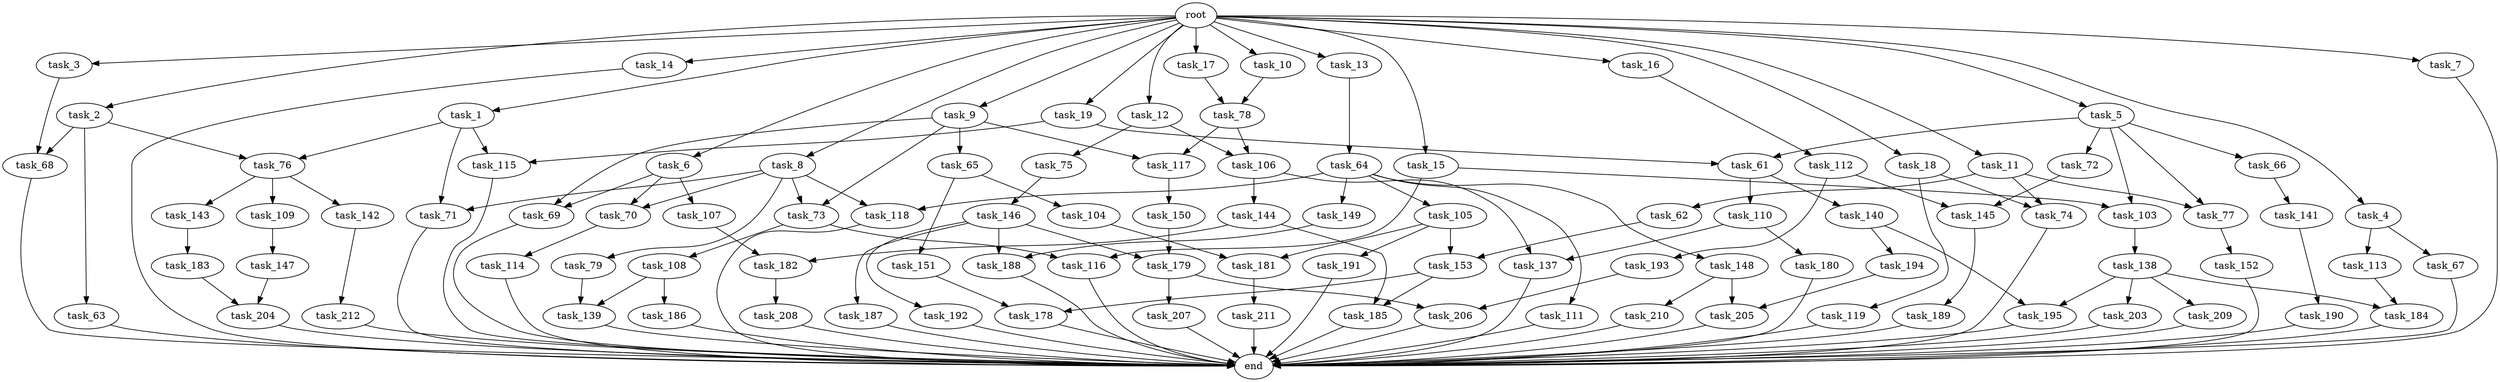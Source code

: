 digraph G {
  task_142 [size="695784701.952000"];
  task_149 [size="695784701.952000"];
  task_192 [size="549755813.888000"];
  task_207 [size="34359738.368000"];
  task_16 [size="1.024000"];
  task_212 [size="77309411.328000"];
  task_115 [size="455266533.376000"];
  task_19 [size="1.024000"];
  task_12 [size="1.024000"];
  task_190 [size="214748364.800000"];
  task_119 [size="549755813.888000"];
  task_114 [size="695784701.952000"];
  task_11 [size="1.024000"];
  task_113 [size="858993459.200000"];
  task_68 [size="936302870.528000"];
  task_117 [size="249108103.168000"];
  task_145 [size="111669149.696000"];
  task_151 [size="77309411.328000"];
  task_66 [size="549755813.888000"];
  task_62 [size="214748364.800000"];
  task_14 [size="1.024000"];
  task_1 [size="1.024000"];
  task_108 [size="77309411.328000"];
  task_13 [size="1.024000"];
  task_6 [size="1.024000"];
  task_79 [size="34359738.368000"];
  task_72 [size="549755813.888000"];
  task_63 [size="858993459.200000"];
  task_187 [size="549755813.888000"];
  task_148 [size="695784701.952000"];
  task_180 [size="420906795.008000"];
  root [size="0.000000"];
  task_104 [size="77309411.328000"];
  task_7 [size="1.024000"];
  task_74 [size="764504178.688000"];
  task_118 [size="730144440.320000"];
  task_18 [size="1.024000"];
  task_152 [size="137438953.472000"];
  task_143 [size="695784701.952000"];
  task_106 [size="171798691.840000"];
  task_203 [size="34359738.368000"];
  task_189 [size="77309411.328000"];
  task_147 [size="420906795.008000"];
  task_77 [size="764504178.688000"];
  task_210 [size="34359738.368000"];
  task_195 [size="343597383.680000"];
  task_2 [size="1.024000"];
  task_110 [size="695784701.952000"];
  task_179 [size="970662608.896000"];
  task_4 [size="1.024000"];
  task_103 [size="627065225.216000"];
  task_69 [size="764504178.688000"];
  task_191 [size="137438953.472000"];
  task_182 [size="171798691.840000"];
  task_112 [size="137438953.472000"];
  task_65 [size="214748364.800000"];
  task_137 [size="841813590.016000"];
  task_73 [size="249108103.168000"];
  task_76 [size="1279900254.208000"];
  task_188 [size="1099511627.776000"];
  task_61 [size="584115552.256000"];
  task_208 [size="695784701.952000"];
  task_10 [size="1.024000"];
  task_111 [size="695784701.952000"];
  task_141 [size="77309411.328000"];
  task_186 [size="309237645.312000"];
  task_178 [size="635655159.808000"];
  task_184 [size="343597383.680000"];
  task_153 [size="352187318.272000"];
  task_75 [size="137438953.472000"];
  task_64 [size="34359738.368000"];
  task_15 [size="1.024000"];
  end [size="0.000000"];
  task_150 [size="77309411.328000"];
  task_211 [size="34359738.368000"];
  task_185 [size="352187318.272000"];
  task_70 [size="584115552.256000"];
  task_193 [size="34359738.368000"];
  task_78 [size="386547056.640000"];
  task_3 [size="1.024000"];
  task_181 [size="558345748.480000"];
  task_183 [size="695784701.952000"];
  task_71 [size="455266533.376000"];
  task_144 [size="420906795.008000"];
  task_105 [size="695784701.952000"];
  task_194 [size="309237645.312000"];
  task_109 [size="695784701.952000"];
  task_140 [size="695784701.952000"];
  task_8 [size="1.024000"];
  task_9 [size="1.024000"];
  task_5 [size="1.024000"];
  task_67 [size="858993459.200000"];
  task_138 [size="420906795.008000"];
  task_209 [size="34359738.368000"];
  task_146 [size="695784701.952000"];
  task_17 [size="1.024000"];
  task_204 [size="996432412.672000"];
  task_107 [size="549755813.888000"];
  task_139 [size="523986010.112000"];
  task_205 [size="893353197.568000"];
  task_116 [size="154618822.656000"];
  task_206 [size="249108103.168000"];

  task_142 -> task_212 [size="75497472.000000"];
  task_149 -> task_188 [size="536870912.000000"];
  task_192 -> end [size="1.000000"];
  task_207 -> end [size="1.000000"];
  task_16 -> task_112 [size="134217728.000000"];
  task_212 -> end [size="1.000000"];
  task_115 -> end [size="1.000000"];
  task_19 -> task_61 [size="33554432.000000"];
  task_19 -> task_115 [size="33554432.000000"];
  task_12 -> task_75 [size="134217728.000000"];
  task_12 -> task_106 [size="134217728.000000"];
  task_190 -> end [size="1.000000"];
  task_119 -> end [size="1.000000"];
  task_114 -> end [size="1.000000"];
  task_11 -> task_74 [size="209715200.000000"];
  task_11 -> task_62 [size="209715200.000000"];
  task_11 -> task_77 [size="209715200.000000"];
  task_113 -> task_184 [size="301989888.000000"];
  task_68 -> end [size="1.000000"];
  task_117 -> task_150 [size="75497472.000000"];
  task_145 -> task_189 [size="75497472.000000"];
  task_151 -> task_178 [size="411041792.000000"];
  task_66 -> task_141 [size="75497472.000000"];
  task_62 -> task_153 [size="209715200.000000"];
  task_14 -> end [size="1.000000"];
  task_1 -> task_71 [size="411041792.000000"];
  task_1 -> task_115 [size="411041792.000000"];
  task_1 -> task_76 [size="411041792.000000"];
  task_108 -> task_139 [size="301989888.000000"];
  task_108 -> task_186 [size="301989888.000000"];
  task_13 -> task_64 [size="33554432.000000"];
  task_6 -> task_70 [size="536870912.000000"];
  task_6 -> task_69 [size="536870912.000000"];
  task_6 -> task_107 [size="536870912.000000"];
  task_79 -> task_139 [size="209715200.000000"];
  task_72 -> task_145 [size="75497472.000000"];
  task_63 -> end [size="1.000000"];
  task_187 -> end [size="1.000000"];
  task_148 -> task_205 [size="33554432.000000"];
  task_148 -> task_210 [size="33554432.000000"];
  task_180 -> end [size="1.000000"];
  root -> task_2 [size="1.000000"];
  root -> task_7 [size="1.000000"];
  root -> task_5 [size="1.000000"];
  root -> task_11 [size="1.000000"];
  root -> task_10 [size="1.000000"];
  root -> task_16 [size="1.000000"];
  root -> task_4 [size="1.000000"];
  root -> task_17 [size="1.000000"];
  root -> task_3 [size="1.000000"];
  root -> task_13 [size="1.000000"];
  root -> task_18 [size="1.000000"];
  root -> task_9 [size="1.000000"];
  root -> task_19 [size="1.000000"];
  root -> task_6 [size="1.000000"];
  root -> task_14 [size="1.000000"];
  root -> task_8 [size="1.000000"];
  root -> task_12 [size="1.000000"];
  root -> task_15 [size="1.000000"];
  root -> task_1 [size="1.000000"];
  task_104 -> task_181 [size="411041792.000000"];
  task_7 -> end [size="1.000000"];
  task_74 -> end [size="1.000000"];
  task_118 -> end [size="1.000000"];
  task_18 -> task_119 [size="536870912.000000"];
  task_18 -> task_74 [size="536870912.000000"];
  task_152 -> end [size="1.000000"];
  task_143 -> task_183 [size="679477248.000000"];
  task_106 -> task_137 [size="411041792.000000"];
  task_106 -> task_144 [size="411041792.000000"];
  task_203 -> end [size="1.000000"];
  task_189 -> end [size="1.000000"];
  task_147 -> task_204 [size="838860800.000000"];
  task_77 -> task_152 [size="134217728.000000"];
  task_210 -> end [size="1.000000"];
  task_195 -> end [size="1.000000"];
  task_2 -> task_68 [size="838860800.000000"];
  task_2 -> task_76 [size="838860800.000000"];
  task_2 -> task_63 [size="838860800.000000"];
  task_110 -> task_137 [size="411041792.000000"];
  task_110 -> task_180 [size="411041792.000000"];
  task_179 -> task_207 [size="33554432.000000"];
  task_179 -> task_206 [size="33554432.000000"];
  task_4 -> task_113 [size="838860800.000000"];
  task_4 -> task_67 [size="838860800.000000"];
  task_103 -> task_138 [size="411041792.000000"];
  task_69 -> end [size="1.000000"];
  task_191 -> end [size="1.000000"];
  task_182 -> task_208 [size="679477248.000000"];
  task_112 -> task_145 [size="33554432.000000"];
  task_112 -> task_193 [size="33554432.000000"];
  task_65 -> task_104 [size="75497472.000000"];
  task_65 -> task_151 [size="75497472.000000"];
  task_137 -> end [size="1.000000"];
  task_73 -> task_108 [size="75497472.000000"];
  task_73 -> task_116 [size="75497472.000000"];
  task_76 -> task_142 [size="679477248.000000"];
  task_76 -> task_109 [size="679477248.000000"];
  task_76 -> task_143 [size="679477248.000000"];
  task_188 -> end [size="1.000000"];
  task_61 -> task_140 [size="679477248.000000"];
  task_61 -> task_110 [size="679477248.000000"];
  task_208 -> end [size="1.000000"];
  task_10 -> task_78 [size="75497472.000000"];
  task_111 -> end [size="1.000000"];
  task_141 -> task_190 [size="209715200.000000"];
  task_186 -> end [size="1.000000"];
  task_178 -> end [size="1.000000"];
  task_184 -> end [size="1.000000"];
  task_153 -> task_178 [size="209715200.000000"];
  task_153 -> task_185 [size="209715200.000000"];
  task_75 -> task_146 [size="679477248.000000"];
  task_64 -> task_111 [size="679477248.000000"];
  task_64 -> task_149 [size="679477248.000000"];
  task_64 -> task_148 [size="679477248.000000"];
  task_64 -> task_105 [size="679477248.000000"];
  task_64 -> task_118 [size="679477248.000000"];
  task_15 -> task_103 [size="75497472.000000"];
  task_15 -> task_116 [size="75497472.000000"];
  task_150 -> task_179 [size="411041792.000000"];
  task_211 -> end [size="1.000000"];
  task_185 -> end [size="1.000000"];
  task_70 -> task_114 [size="679477248.000000"];
  task_193 -> task_206 [size="209715200.000000"];
  task_78 -> task_106 [size="33554432.000000"];
  task_78 -> task_117 [size="33554432.000000"];
  task_3 -> task_68 [size="75497472.000000"];
  task_181 -> task_211 [size="33554432.000000"];
  task_183 -> task_204 [size="134217728.000000"];
  task_71 -> end [size="1.000000"];
  task_144 -> task_185 [size="134217728.000000"];
  task_144 -> task_182 [size="134217728.000000"];
  task_105 -> task_191 [size="134217728.000000"];
  task_105 -> task_153 [size="134217728.000000"];
  task_105 -> task_181 [size="134217728.000000"];
  task_194 -> task_205 [size="838860800.000000"];
  task_109 -> task_147 [size="411041792.000000"];
  task_140 -> task_195 [size="301989888.000000"];
  task_140 -> task_194 [size="301989888.000000"];
  task_8 -> task_70 [size="33554432.000000"];
  task_8 -> task_71 [size="33554432.000000"];
  task_8 -> task_73 [size="33554432.000000"];
  task_8 -> task_118 [size="33554432.000000"];
  task_8 -> task_79 [size="33554432.000000"];
  task_9 -> task_73 [size="209715200.000000"];
  task_9 -> task_65 [size="209715200.000000"];
  task_9 -> task_69 [size="209715200.000000"];
  task_9 -> task_117 [size="209715200.000000"];
  task_5 -> task_66 [size="536870912.000000"];
  task_5 -> task_61 [size="536870912.000000"];
  task_5 -> task_103 [size="536870912.000000"];
  task_5 -> task_77 [size="536870912.000000"];
  task_5 -> task_72 [size="536870912.000000"];
  task_67 -> end [size="1.000000"];
  task_138 -> task_184 [size="33554432.000000"];
  task_138 -> task_203 [size="33554432.000000"];
  task_138 -> task_195 [size="33554432.000000"];
  task_138 -> task_209 [size="33554432.000000"];
  task_209 -> end [size="1.000000"];
  task_146 -> task_187 [size="536870912.000000"];
  task_146 -> task_179 [size="536870912.000000"];
  task_146 -> task_192 [size="536870912.000000"];
  task_146 -> task_188 [size="536870912.000000"];
  task_17 -> task_78 [size="301989888.000000"];
  task_204 -> end [size="1.000000"];
  task_107 -> task_182 [size="33554432.000000"];
  task_139 -> end [size="1.000000"];
  task_205 -> end [size="1.000000"];
  task_116 -> end [size="1.000000"];
  task_206 -> end [size="1.000000"];
}
